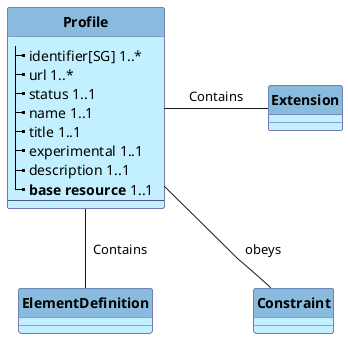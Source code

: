 @startuml
'skinparam linetype ortho
skinparam linetype polyline
hide circle
hide stereotype

'!pragma layout smetana

skinparam class<<MD>> {
 BorderColor DarkSlateGray
 BackgroundColor WhiteSmoke
 HeaderBackgroundColor #909090
}

skinparam class<<TM>> {
 BorderColor #505090
 BackgroundColor APPLICATION
 HeaderBackgroundColor #8bd
}


class "**Profile**" as P<<TM>> {
    |_ identifier[SG] 1..*   
    |_ url 1..*   
    |_ status 1..1
    |_ name 1..1
    |_ title 1..1
    |_ experimental 1..1    
    |_ description 1..1
    |_ **base resource** 1..1   
    --
}


class "**Extension**" as X<<TM>> {
}
class "**ElementDefinition**" as ED<<TM>> {
}

class "**Constraint**" as C<<TM>> {
}


P - X : "  Contains  "

P -- C : "  obeys  "

C -u[hidden]- X 

ED -r[hidden]- C : "                   "

P -- ED : "  Contains  "


@enduml